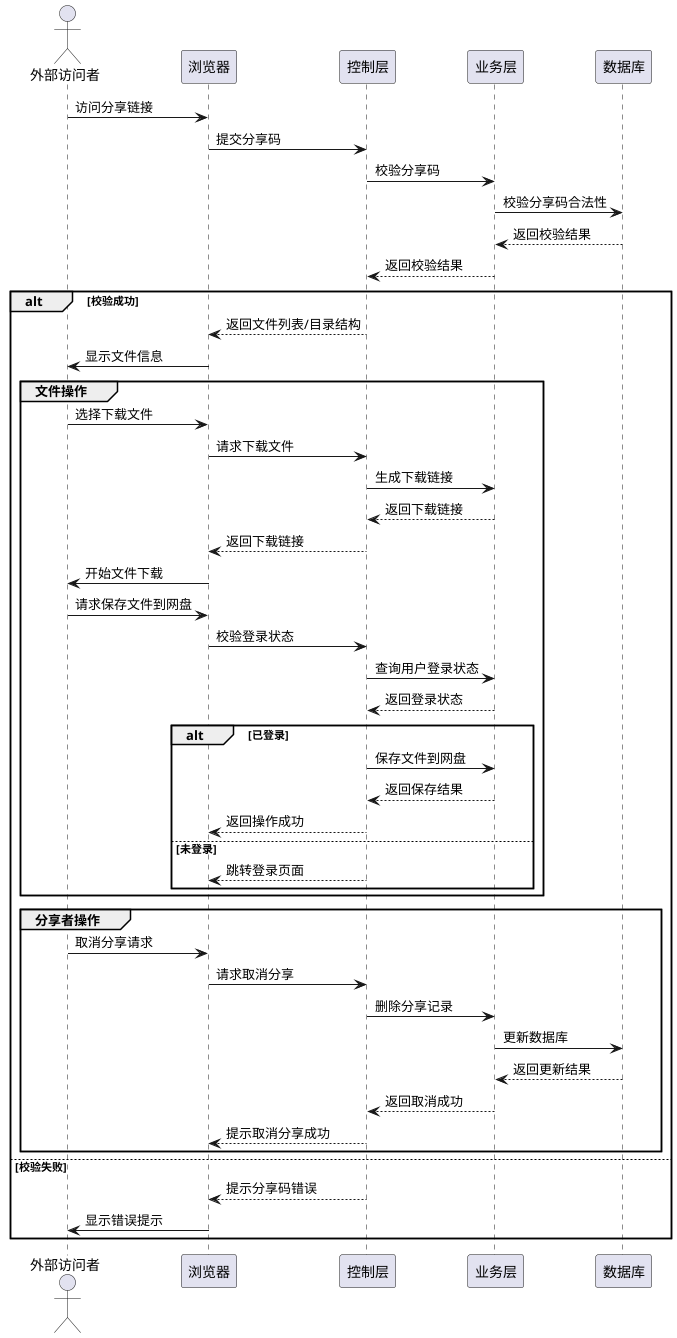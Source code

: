 @startuml
actor 外部访问者 as Visitor
participant 浏览器 as Browser
participant 控制层 as Controller
participant 业务层 as Service
participant 数据库 as DB

Visitor -> Browser : 访问分享链接
Browser -> Controller : 提交分享码
Controller -> Service : 校验分享码
Service -> DB : 校验分享码合法性
DB --> Service : 返回校验结果
Service --> Controller : 返回校验结果
alt 校验成功
    Controller --> Browser : 返回文件列表/目录结构
    Browser -> Visitor : 显示文件信息
    group 文件操作
      Visitor -> Browser : 选择下载文件
      Browser -> Controller : 请求下载文件
      Controller -> Service : 生成下载链接
      Service --> Controller : 返回下载链接
      Controller --> Browser : 返回下载链接
      Browser -> Visitor : 开始文件下载

      Visitor -> Browser : 请求保存文件到网盘
      Browser -> Controller : 校验登录状态
      Controller -> Service : 查询用户登录状态
      Service --> Controller : 返回登录状态
      alt 已登录
        Controller -> Service : 保存文件到网盘
        Service --> Controller : 返回保存结果
        Controller --> Browser : 返回操作成功
      else 未登录
        Controller --> Browser : 跳转登录页面
      end
    end

    group 分享者操作
      Visitor -> Browser : 取消分享请求
      Browser -> Controller : 请求取消分享
      Controller -> Service : 删除分享记录
      Service -> DB : 更新数据库
      DB --> Service : 返回更新结果
      Service --> Controller : 返回取消成功
      Controller --> Browser : 提示取消分享成功
    end
else 校验失败
    Controller --> Browser : 提示分享码错误
    Browser -> Visitor : 显示错误提示
end
@enduml
